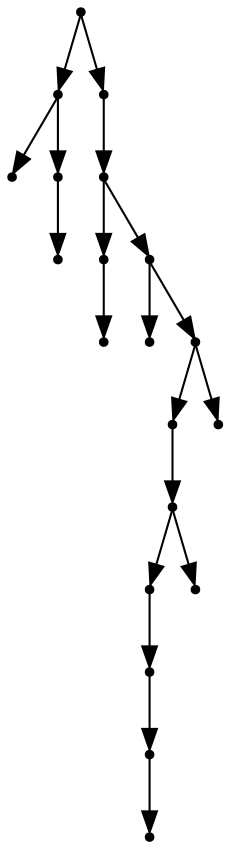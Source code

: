 digraph {
  19 [shape=point];
  3 [shape=point];
  0 [shape=point];
  2 [shape=point];
  1 [shape=point];
  18 [shape=point];
  17 [shape=point];
  5 [shape=point];
  4 [shape=point];
  16 [shape=point];
  6 [shape=point];
  15 [shape=point];
  13 [shape=point];
  12 [shape=point];
  10 [shape=point];
  9 [shape=point];
  8 [shape=point];
  7 [shape=point];
  11 [shape=point];
  14 [shape=point];
19 -> 3;
3 -> 0;
3 -> 2;
2 -> 1;
19 -> 18;
18 -> 17;
17 -> 5;
5 -> 4;
17 -> 16;
16 -> 6;
16 -> 15;
15 -> 13;
13 -> 12;
12 -> 10;
10 -> 9;
9 -> 8;
8 -> 7;
12 -> 11;
15 -> 14;
}
